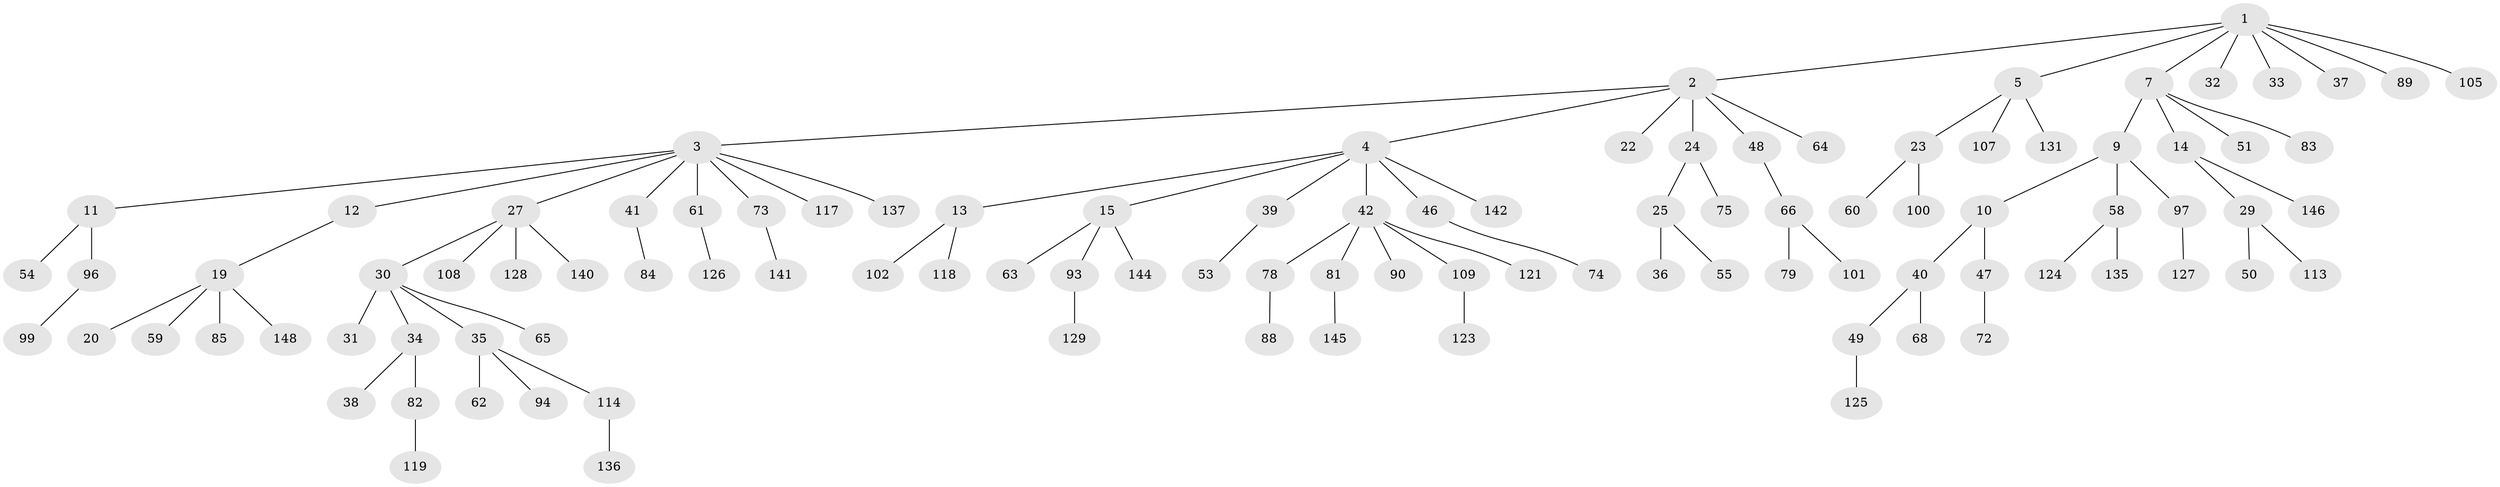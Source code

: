 // original degree distribution, {8: 0.013513513513513514, 5: 0.04054054054054054, 3: 0.12837837837837837, 4: 0.06756756756756757, 6: 0.006756756756756757, 2: 0.23648648648648649, 1: 0.5067567567567568}
// Generated by graph-tools (version 1.1) at 2025/42/03/06/25 10:42:04]
// undirected, 103 vertices, 102 edges
graph export_dot {
graph [start="1"]
  node [color=gray90,style=filled];
  1 [super="+28"];
  2 [super="+6"];
  3 [super="+18"];
  4 [super="+8"];
  5 [super="+17"];
  7 [super="+43"];
  9;
  10;
  11 [super="+21"];
  12 [super="+57"];
  13 [super="+67"];
  14 [super="+111"];
  15 [super="+16"];
  19 [super="+56"];
  20 [super="+110"];
  22;
  23 [super="+70"];
  24 [super="+91"];
  25 [super="+26"];
  27 [super="+95"];
  29 [super="+45"];
  30 [super="+44"];
  31;
  32;
  33;
  34 [super="+69"];
  35 [super="+52"];
  36 [super="+87"];
  37;
  38 [super="+80"];
  39;
  40 [super="+120"];
  41;
  42 [super="+92"];
  46;
  47;
  48;
  49 [super="+71"];
  50 [super="+86"];
  51;
  53 [super="+115"];
  54;
  55 [super="+116"];
  58 [super="+104"];
  59;
  60;
  61;
  62;
  63;
  64 [super="+76"];
  65;
  66 [super="+130"];
  68 [super="+134"];
  72 [super="+77"];
  73;
  74 [super="+112"];
  75;
  78 [super="+133"];
  79;
  81;
  82;
  83;
  84 [super="+98"];
  85;
  88;
  89;
  90;
  93 [super="+103"];
  94;
  96 [super="+106"];
  97 [super="+132"];
  99;
  100;
  101;
  102;
  105 [super="+139"];
  107 [super="+147"];
  108;
  109;
  113;
  114 [super="+122"];
  117;
  118;
  119 [super="+138"];
  121;
  123;
  124;
  125;
  126;
  127;
  128;
  129;
  131 [super="+143"];
  135;
  136;
  137;
  140;
  141;
  142;
  144;
  145;
  146;
  148;
  1 -- 2;
  1 -- 5;
  1 -- 7;
  1 -- 32;
  1 -- 33;
  1 -- 37;
  1 -- 89;
  1 -- 105;
  2 -- 3;
  2 -- 4;
  2 -- 48;
  2 -- 24;
  2 -- 64;
  2 -- 22;
  3 -- 11;
  3 -- 12;
  3 -- 27;
  3 -- 61;
  3 -- 73;
  3 -- 137;
  3 -- 41;
  3 -- 117;
  4 -- 42;
  4 -- 39;
  4 -- 46;
  4 -- 13;
  4 -- 142;
  4 -- 15;
  5 -- 23;
  5 -- 107;
  5 -- 131;
  7 -- 9;
  7 -- 14;
  7 -- 51;
  7 -- 83;
  9 -- 10;
  9 -- 58;
  9 -- 97;
  10 -- 40;
  10 -- 47;
  11 -- 96;
  11 -- 54;
  12 -- 19;
  13 -- 102;
  13 -- 118;
  14 -- 29;
  14 -- 146;
  15 -- 93;
  15 -- 144;
  15 -- 63;
  19 -- 20;
  19 -- 148;
  19 -- 59;
  19 -- 85;
  23 -- 60;
  23 -- 100;
  24 -- 25;
  24 -- 75;
  25 -- 36;
  25 -- 55;
  27 -- 30;
  27 -- 128;
  27 -- 140;
  27 -- 108;
  29 -- 50;
  29 -- 113;
  30 -- 31;
  30 -- 34;
  30 -- 35;
  30 -- 65;
  34 -- 38;
  34 -- 82;
  35 -- 114;
  35 -- 62;
  35 -- 94;
  39 -- 53;
  40 -- 49;
  40 -- 68;
  41 -- 84;
  42 -- 78;
  42 -- 81;
  42 -- 90;
  42 -- 121;
  42 -- 109;
  46 -- 74;
  47 -- 72;
  48 -- 66;
  49 -- 125;
  58 -- 124;
  58 -- 135;
  61 -- 126;
  66 -- 79;
  66 -- 101;
  73 -- 141;
  78 -- 88;
  81 -- 145;
  82 -- 119;
  93 -- 129;
  96 -- 99;
  97 -- 127;
  109 -- 123;
  114 -- 136;
}
